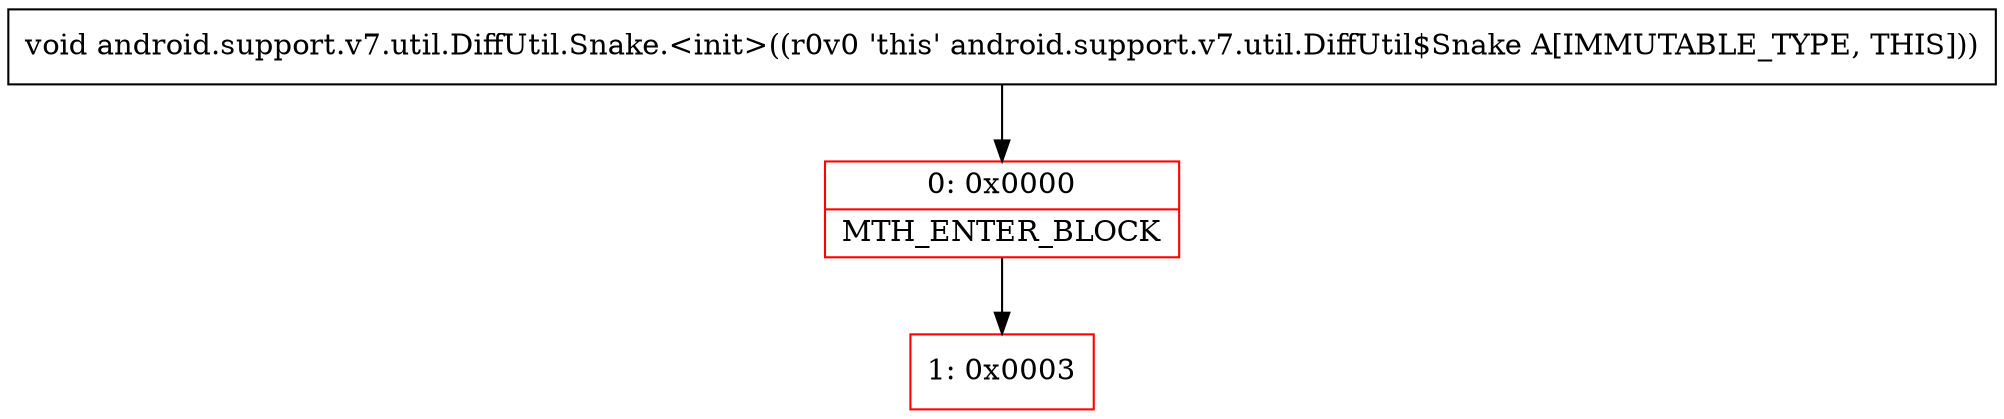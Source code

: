 digraph "CFG forandroid.support.v7.util.DiffUtil.Snake.\<init\>()V" {
subgraph cluster_Region_1837339006 {
label = "R(0)";
node [shape=record,color=blue];
}
Node_0 [shape=record,color=red,label="{0\:\ 0x0000|MTH_ENTER_BLOCK\l}"];
Node_1 [shape=record,color=red,label="{1\:\ 0x0003}"];
MethodNode[shape=record,label="{void android.support.v7.util.DiffUtil.Snake.\<init\>((r0v0 'this' android.support.v7.util.DiffUtil$Snake A[IMMUTABLE_TYPE, THIS])) }"];
MethodNode -> Node_0;
Node_0 -> Node_1;
}

